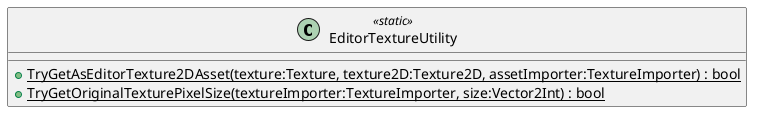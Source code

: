 @startuml
class EditorTextureUtility <<static>> {
    + {static} TryGetAsEditorTexture2DAsset(texture:Texture, texture2D:Texture2D, assetImporter:TextureImporter) : bool
    + {static} TryGetOriginalTexturePixelSize(textureImporter:TextureImporter, size:Vector2Int) : bool
}
@enduml
